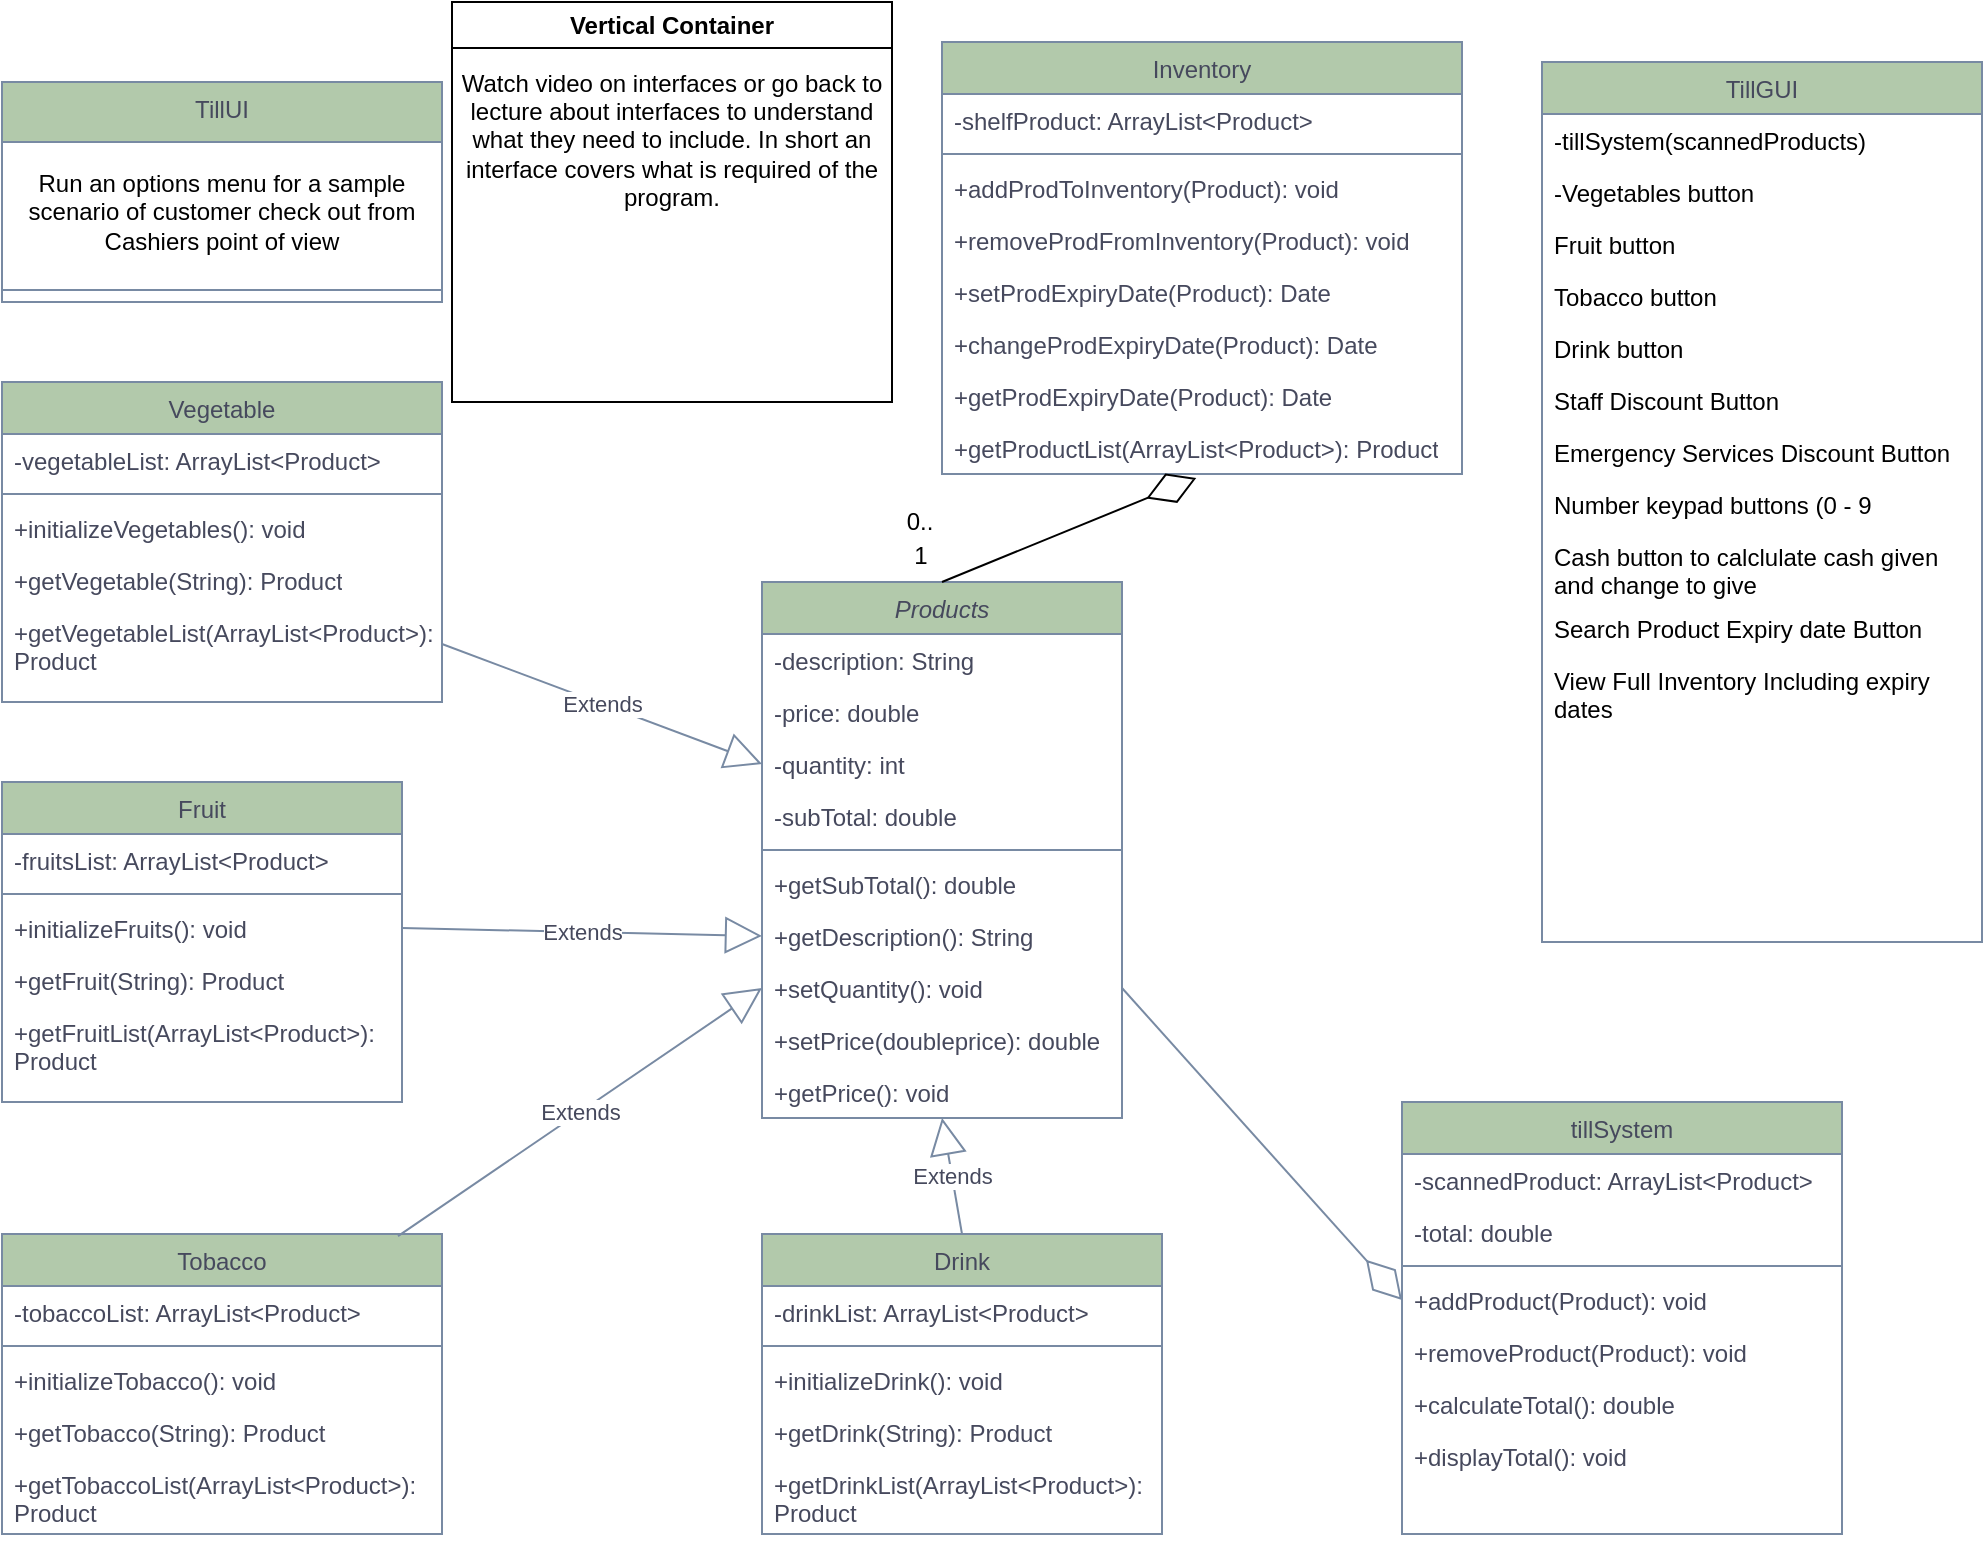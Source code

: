 <mxfile version="25.0.3">
  <diagram id="C5RBs43oDa-KdzZeNtuy" name="Page-1">
    <mxGraphModel grid="1" page="1" gridSize="10" guides="1" tooltips="1" connect="1" arrows="1" fold="1" pageScale="1" pageWidth="1169" pageHeight="827" math="0" shadow="0">
      <root>
        <mxCell id="WIyWlLk6GJQsqaUBKTNV-0" />
        <mxCell id="WIyWlLk6GJQsqaUBKTNV-1" parent="WIyWlLk6GJQsqaUBKTNV-0" />
        <mxCell id="zkfFHV4jXpPFQw0GAbJ--0" value="Products" style="swimlane;fontStyle=2;align=center;verticalAlign=top;childLayout=stackLayout;horizontal=1;startSize=26;horizontalStack=0;resizeParent=1;resizeLast=0;collapsible=1;marginBottom=0;rounded=0;shadow=0;strokeWidth=1;labelBackgroundColor=none;fillColor=#B2C9AB;strokeColor=#788AA3;fontColor=#46495D;" vertex="1" parent="WIyWlLk6GJQsqaUBKTNV-1">
          <mxGeometry x="520" y="300" width="180" height="268" as="geometry">
            <mxRectangle x="220" y="120" width="160" height="26" as="alternateBounds" />
          </mxGeometry>
        </mxCell>
        <mxCell id="zkfFHV4jXpPFQw0GAbJ--1" value="-description: String" style="text;align=left;verticalAlign=top;spacingLeft=4;spacingRight=4;overflow=hidden;rotatable=0;points=[[0,0.5],[1,0.5]];portConstraint=eastwest;labelBackgroundColor=none;fontColor=#46495D;" vertex="1" parent="zkfFHV4jXpPFQw0GAbJ--0">
          <mxGeometry y="26" width="180" height="26" as="geometry" />
        </mxCell>
        <mxCell id="zkfFHV4jXpPFQw0GAbJ--2" value="-price: double" style="text;align=left;verticalAlign=top;spacingLeft=4;spacingRight=4;overflow=hidden;rotatable=0;points=[[0,0.5],[1,0.5]];portConstraint=eastwest;rounded=0;shadow=0;html=0;labelBackgroundColor=none;fontColor=#46495D;" vertex="1" parent="zkfFHV4jXpPFQw0GAbJ--0">
          <mxGeometry y="52" width="180" height="26" as="geometry" />
        </mxCell>
        <mxCell id="zkfFHV4jXpPFQw0GAbJ--3" value="-quantity: int" style="text;align=left;verticalAlign=top;spacingLeft=4;spacingRight=4;overflow=hidden;rotatable=0;points=[[0,0.5],[1,0.5]];portConstraint=eastwest;rounded=0;shadow=0;html=0;labelBackgroundColor=none;fontColor=#46495D;" vertex="1" parent="zkfFHV4jXpPFQw0GAbJ--0">
          <mxGeometry y="78" width="180" height="26" as="geometry" />
        </mxCell>
        <mxCell id="tRB1hraWa2aU5Ltw4rKR-15" value="-subTotal: double" style="text;align=left;verticalAlign=top;spacingLeft=4;spacingRight=4;overflow=hidden;rotatable=0;points=[[0,0.5],[1,0.5]];portConstraint=eastwest;rounded=0;shadow=0;html=0;labelBackgroundColor=none;fontColor=#46495D;" vertex="1" parent="zkfFHV4jXpPFQw0GAbJ--0">
          <mxGeometry y="104" width="180" height="26" as="geometry" />
        </mxCell>
        <mxCell id="zkfFHV4jXpPFQw0GAbJ--4" value="" style="line;html=1;strokeWidth=1;align=left;verticalAlign=middle;spacingTop=-1;spacingLeft=3;spacingRight=3;rotatable=0;labelPosition=right;points=[];portConstraint=eastwest;labelBackgroundColor=none;fillColor=#B2C9AB;strokeColor=#788AA3;fontColor=#46495D;" vertex="1" parent="zkfFHV4jXpPFQw0GAbJ--0">
          <mxGeometry y="130" width="180" height="8" as="geometry" />
        </mxCell>
        <mxCell id="zkfFHV4jXpPFQw0GAbJ--5" value="+getSubTotal(): double  " style="text;align=left;verticalAlign=top;spacingLeft=4;spacingRight=4;overflow=hidden;rotatable=0;points=[[0,0.5],[1,0.5]];portConstraint=eastwest;labelBackgroundColor=none;fontColor=#46495D;" vertex="1" parent="zkfFHV4jXpPFQw0GAbJ--0">
          <mxGeometry y="138" width="180" height="26" as="geometry" />
        </mxCell>
        <mxCell id="tRB1hraWa2aU5Ltw4rKR-16" value="+getDescription(): String" style="text;align=left;verticalAlign=top;spacingLeft=4;spacingRight=4;overflow=hidden;rotatable=0;points=[[0,0.5],[1,0.5]];portConstraint=eastwest;labelBackgroundColor=none;fontColor=#46495D;" vertex="1" parent="zkfFHV4jXpPFQw0GAbJ--0">
          <mxGeometry y="164" width="180" height="26" as="geometry" />
        </mxCell>
        <mxCell id="tRB1hraWa2aU5Ltw4rKR-17" value="+setQuantity(): void" style="text;align=left;verticalAlign=top;spacingLeft=4;spacingRight=4;overflow=hidden;rotatable=0;points=[[0,0.5],[1,0.5]];portConstraint=eastwest;labelBackgroundColor=none;fontColor=#46495D;" vertex="1" parent="zkfFHV4jXpPFQw0GAbJ--0">
          <mxGeometry y="190" width="180" height="26" as="geometry" />
        </mxCell>
        <mxCell id="LBgUZAJBpAkBWCtoCEx2-34" value="+setPrice(doubleprice): double" style="text;align=left;verticalAlign=top;spacingLeft=4;spacingRight=4;overflow=hidden;rotatable=0;points=[[0,0.5],[1,0.5]];portConstraint=eastwest;labelBackgroundColor=none;fontColor=#46495D;" vertex="1" parent="zkfFHV4jXpPFQw0GAbJ--0">
          <mxGeometry y="216" width="180" height="26" as="geometry" />
        </mxCell>
        <mxCell id="LBgUZAJBpAkBWCtoCEx2-35" value="+getPrice(): void" style="text;align=left;verticalAlign=top;spacingLeft=4;spacingRight=4;overflow=hidden;rotatable=0;points=[[0,0.5],[1,0.5]];portConstraint=eastwest;labelBackgroundColor=none;fontColor=#46495D;" vertex="1" parent="zkfFHV4jXpPFQw0GAbJ--0">
          <mxGeometry y="242" width="180" height="26" as="geometry" />
        </mxCell>
        <mxCell id="zkfFHV4jXpPFQw0GAbJ--6" value="Vegetable" style="swimlane;fontStyle=0;align=center;verticalAlign=top;childLayout=stackLayout;horizontal=1;startSize=26;horizontalStack=0;resizeParent=1;resizeLast=0;collapsible=1;marginBottom=0;rounded=0;shadow=0;strokeWidth=1;labelBackgroundColor=none;fillColor=#B2C9AB;strokeColor=#788AA3;fontColor=#46495D;" vertex="1" parent="WIyWlLk6GJQsqaUBKTNV-1">
          <mxGeometry x="140" y="200" width="220" height="160" as="geometry">
            <mxRectangle x="130" y="380" width="160" height="26" as="alternateBounds" />
          </mxGeometry>
        </mxCell>
        <mxCell id="zkfFHV4jXpPFQw0GAbJ--7" value="-vegetableList: ArrayList&lt;Product&gt;" style="text;align=left;verticalAlign=top;spacingLeft=4;spacingRight=4;overflow=hidden;rotatable=0;points=[[0,0.5],[1,0.5]];portConstraint=eastwest;labelBackgroundColor=none;fontColor=#46495D;" vertex="1" parent="zkfFHV4jXpPFQw0GAbJ--6">
          <mxGeometry y="26" width="220" height="26" as="geometry" />
        </mxCell>
        <mxCell id="zkfFHV4jXpPFQw0GAbJ--9" value="" style="line;html=1;strokeWidth=1;align=left;verticalAlign=middle;spacingTop=-1;spacingLeft=3;spacingRight=3;rotatable=0;labelPosition=right;points=[];portConstraint=eastwest;labelBackgroundColor=none;fillColor=#B2C9AB;strokeColor=#788AA3;fontColor=#46495D;" vertex="1" parent="zkfFHV4jXpPFQw0GAbJ--6">
          <mxGeometry y="52" width="220" height="8" as="geometry" />
        </mxCell>
        <mxCell id="zkfFHV4jXpPFQw0GAbJ--11" value="+initializeVegetables(): void" style="text;align=left;verticalAlign=top;spacingLeft=4;spacingRight=4;overflow=hidden;rotatable=0;points=[[0,0.5],[1,0.5]];portConstraint=eastwest;labelBackgroundColor=none;fontColor=#46495D;" vertex="1" parent="zkfFHV4jXpPFQw0GAbJ--6">
          <mxGeometry y="60" width="220" height="26" as="geometry" />
        </mxCell>
        <mxCell id="tRB1hraWa2aU5Ltw4rKR-18" value="+getVegetable(String): Product" style="text;strokeColor=none;fillColor=none;align=left;verticalAlign=top;spacingLeft=4;spacingRight=4;overflow=hidden;rotatable=0;points=[[0,0.5],[1,0.5]];portConstraint=eastwest;whiteSpace=wrap;html=1;labelBackgroundColor=none;fontColor=#46495D;" vertex="1" parent="zkfFHV4jXpPFQw0GAbJ--6">
          <mxGeometry y="86" width="220" height="26" as="geometry" />
        </mxCell>
        <mxCell id="tRB1hraWa2aU5Ltw4rKR-42" value="+getVegetableList(ArrayList&amp;lt;Product&amp;gt;): Product" style="text;strokeColor=none;fillColor=none;align=left;verticalAlign=top;spacingLeft=4;spacingRight=4;overflow=hidden;rotatable=0;points=[[0,0.5],[1,0.5]];portConstraint=eastwest;whiteSpace=wrap;html=1;labelBackgroundColor=none;fontColor=#46495D;" vertex="1" parent="zkfFHV4jXpPFQw0GAbJ--6">
          <mxGeometry y="112" width="220" height="38" as="geometry" />
        </mxCell>
        <mxCell id="zkfFHV4jXpPFQw0GAbJ--13" value="Fruit" style="swimlane;fontStyle=0;align=center;verticalAlign=top;childLayout=stackLayout;horizontal=1;startSize=26;horizontalStack=0;resizeParent=1;resizeLast=0;collapsible=1;marginBottom=0;rounded=0;shadow=0;strokeWidth=1;labelBackgroundColor=none;fillColor=#B2C9AB;strokeColor=#788AA3;fontColor=#46495D;" vertex="1" parent="WIyWlLk6GJQsqaUBKTNV-1">
          <mxGeometry x="140" y="400" width="200" height="160" as="geometry">
            <mxRectangle x="340" y="380" width="170" height="26" as="alternateBounds" />
          </mxGeometry>
        </mxCell>
        <mxCell id="zkfFHV4jXpPFQw0GAbJ--14" value="-fruitsList: ArrayList&lt;Product&gt;" style="text;align=left;verticalAlign=top;spacingLeft=4;spacingRight=4;overflow=hidden;rotatable=0;points=[[0,0.5],[1,0.5]];portConstraint=eastwest;labelBackgroundColor=none;fontColor=#46495D;" vertex="1" parent="zkfFHV4jXpPFQw0GAbJ--13">
          <mxGeometry y="26" width="200" height="26" as="geometry" />
        </mxCell>
        <mxCell id="zkfFHV4jXpPFQw0GAbJ--15" value="" style="line;html=1;strokeWidth=1;align=left;verticalAlign=middle;spacingTop=-1;spacingLeft=3;spacingRight=3;rotatable=0;labelPosition=right;points=[];portConstraint=eastwest;labelBackgroundColor=none;fillColor=#B2C9AB;strokeColor=#788AA3;fontColor=#46495D;" vertex="1" parent="zkfFHV4jXpPFQw0GAbJ--13">
          <mxGeometry y="52" width="200" height="8" as="geometry" />
        </mxCell>
        <mxCell id="tRB1hraWa2aU5Ltw4rKR-19" value="+initializeFruits(): void" style="text;strokeColor=none;fillColor=none;align=left;verticalAlign=top;spacingLeft=4;spacingRight=4;overflow=hidden;rotatable=0;points=[[0,0.5],[1,0.5]];portConstraint=eastwest;whiteSpace=wrap;html=1;labelBackgroundColor=none;fontColor=#46495D;" vertex="1" parent="zkfFHV4jXpPFQw0GAbJ--13">
          <mxGeometry y="60" width="200" height="26" as="geometry" />
        </mxCell>
        <mxCell id="tRB1hraWa2aU5Ltw4rKR-20" value="+getFruit(String): Product" style="text;strokeColor=none;fillColor=none;align=left;verticalAlign=top;spacingLeft=4;spacingRight=4;overflow=hidden;rotatable=0;points=[[0,0.5],[1,0.5]];portConstraint=eastwest;whiteSpace=wrap;html=1;labelBackgroundColor=none;fontColor=#46495D;" vertex="1" parent="zkfFHV4jXpPFQw0GAbJ--13">
          <mxGeometry y="86" width="200" height="26" as="geometry" />
        </mxCell>
        <mxCell id="tRB1hraWa2aU5Ltw4rKR-43" value="+getFruitList(ArrayList&amp;lt;Product&amp;gt;): Product" style="text;strokeColor=none;fillColor=none;align=left;verticalAlign=top;spacingLeft=4;spacingRight=4;overflow=hidden;rotatable=0;points=[[0,0.5],[1,0.5]];portConstraint=eastwest;whiteSpace=wrap;html=1;labelBackgroundColor=none;fontColor=#46495D;" vertex="1" parent="zkfFHV4jXpPFQw0GAbJ--13">
          <mxGeometry y="112" width="200" height="38" as="geometry" />
        </mxCell>
        <mxCell id="zkfFHV4jXpPFQw0GAbJ--17" value="tillSystem" style="swimlane;fontStyle=0;align=center;verticalAlign=top;childLayout=stackLayout;horizontal=1;startSize=26;horizontalStack=0;resizeParent=1;resizeLast=0;collapsible=1;marginBottom=0;rounded=0;shadow=0;strokeWidth=1;labelBackgroundColor=none;fillColor=#B2C9AB;strokeColor=#788AA3;fontColor=#46495D;" vertex="1" parent="WIyWlLk6GJQsqaUBKTNV-1">
          <mxGeometry x="840" y="560" width="220" height="216" as="geometry">
            <mxRectangle x="550" y="140" width="160" height="26" as="alternateBounds" />
          </mxGeometry>
        </mxCell>
        <mxCell id="zkfFHV4jXpPFQw0GAbJ--20" value="-scannedProduct: ArrayList&lt;Product&gt;" style="text;align=left;verticalAlign=top;spacingLeft=4;spacingRight=4;overflow=hidden;rotatable=0;points=[[0,0.5],[1,0.5]];portConstraint=eastwest;rounded=0;shadow=0;html=0;labelBackgroundColor=none;fontColor=#46495D;" vertex="1" parent="zkfFHV4jXpPFQw0GAbJ--17">
          <mxGeometry y="26" width="220" height="26" as="geometry" />
        </mxCell>
        <mxCell id="zkfFHV4jXpPFQw0GAbJ--22" value="-total: double" style="text;align=left;verticalAlign=top;spacingLeft=4;spacingRight=4;overflow=hidden;rotatable=0;points=[[0,0.5],[1,0.5]];portConstraint=eastwest;rounded=0;shadow=0;html=0;labelBackgroundColor=none;fontColor=#46495D;" vertex="1" parent="zkfFHV4jXpPFQw0GAbJ--17">
          <mxGeometry y="52" width="220" height="26" as="geometry" />
        </mxCell>
        <mxCell id="zkfFHV4jXpPFQw0GAbJ--23" value="" style="line;html=1;strokeWidth=1;align=left;verticalAlign=middle;spacingTop=-1;spacingLeft=3;spacingRight=3;rotatable=0;labelPosition=right;points=[];portConstraint=eastwest;labelBackgroundColor=none;fillColor=#B2C9AB;strokeColor=#788AA3;fontColor=#46495D;" vertex="1" parent="zkfFHV4jXpPFQw0GAbJ--17">
          <mxGeometry y="78" width="220" height="8" as="geometry" />
        </mxCell>
        <mxCell id="zkfFHV4jXpPFQw0GAbJ--24" value="+addProduct(Product): void" style="text;align=left;verticalAlign=top;spacingLeft=4;spacingRight=4;overflow=hidden;rotatable=0;points=[[0,0.5],[1,0.5]];portConstraint=eastwest;labelBackgroundColor=none;fontColor=#46495D;" vertex="1" parent="zkfFHV4jXpPFQw0GAbJ--17">
          <mxGeometry y="86" width="220" height="26" as="geometry" />
        </mxCell>
        <mxCell id="tRB1hraWa2aU5Ltw4rKR-41" value="+removeProduct(Product): void" style="text;align=left;verticalAlign=top;spacingLeft=4;spacingRight=4;overflow=hidden;rotatable=0;points=[[0,0.5],[1,0.5]];portConstraint=eastwest;labelBackgroundColor=none;fontColor=#46495D;" vertex="1" parent="zkfFHV4jXpPFQw0GAbJ--17">
          <mxGeometry y="112" width="220" height="26" as="geometry" />
        </mxCell>
        <mxCell id="zkfFHV4jXpPFQw0GAbJ--25" value="+calculateTotal(): double" style="text;align=left;verticalAlign=top;spacingLeft=4;spacingRight=4;overflow=hidden;rotatable=0;points=[[0,0.5],[1,0.5]];portConstraint=eastwest;labelBackgroundColor=none;fontColor=#46495D;" vertex="1" parent="zkfFHV4jXpPFQw0GAbJ--17">
          <mxGeometry y="138" width="220" height="26" as="geometry" />
        </mxCell>
        <mxCell id="tRB1hraWa2aU5Ltw4rKR-33" value="+displayTotal(): void" style="text;align=left;verticalAlign=top;spacingLeft=4;spacingRight=4;overflow=hidden;rotatable=0;points=[[0,0.5],[1,0.5]];portConstraint=eastwest;labelBackgroundColor=none;fontColor=#46495D;" vertex="1" parent="zkfFHV4jXpPFQw0GAbJ--17">
          <mxGeometry y="164" width="220" height="26" as="geometry" />
        </mxCell>
        <mxCell id="tRB1hraWa2aU5Ltw4rKR-3" value="Drink" style="swimlane;fontStyle=0;align=center;verticalAlign=top;childLayout=stackLayout;horizontal=1;startSize=26;horizontalStack=0;resizeParent=1;resizeLast=0;collapsible=1;marginBottom=0;rounded=0;shadow=0;strokeWidth=1;labelBackgroundColor=none;fillColor=#B2C9AB;strokeColor=#788AA3;fontColor=#46495D;" vertex="1" parent="WIyWlLk6GJQsqaUBKTNV-1">
          <mxGeometry x="520" y="626" width="200" height="150" as="geometry">
            <mxRectangle x="130" y="380" width="160" height="26" as="alternateBounds" />
          </mxGeometry>
        </mxCell>
        <mxCell id="tRB1hraWa2aU5Ltw4rKR-21" value="-drinkList: ArrayList&lt;Product&gt;" style="text;align=left;verticalAlign=top;spacingLeft=4;spacingRight=4;overflow=hidden;rotatable=0;points=[[0,0.5],[1,0.5]];portConstraint=eastwest;labelBackgroundColor=none;fontColor=#46495D;" vertex="1" parent="tRB1hraWa2aU5Ltw4rKR-3">
          <mxGeometry y="26" width="200" height="26" as="geometry" />
        </mxCell>
        <mxCell id="tRB1hraWa2aU5Ltw4rKR-6" value="" style="line;html=1;strokeWidth=1;align=left;verticalAlign=middle;spacingTop=-1;spacingLeft=3;spacingRight=3;rotatable=0;labelPosition=right;points=[];portConstraint=eastwest;labelBackgroundColor=none;fillColor=#B2C9AB;strokeColor=#788AA3;fontColor=#46495D;" vertex="1" parent="tRB1hraWa2aU5Ltw4rKR-3">
          <mxGeometry y="52" width="200" height="8" as="geometry" />
        </mxCell>
        <mxCell id="tRB1hraWa2aU5Ltw4rKR-22" value="+initializeDrink(): void" style="text;strokeColor=none;fillColor=none;align=left;verticalAlign=top;spacingLeft=4;spacingRight=4;overflow=hidden;rotatable=0;points=[[0,0.5],[1,0.5]];portConstraint=eastwest;whiteSpace=wrap;html=1;labelBackgroundColor=none;fontColor=#46495D;" vertex="1" parent="tRB1hraWa2aU5Ltw4rKR-3">
          <mxGeometry y="60" width="200" height="26" as="geometry" />
        </mxCell>
        <mxCell id="tRB1hraWa2aU5Ltw4rKR-23" value="+getDrink(String): Product" style="text;strokeColor=none;fillColor=none;align=left;verticalAlign=top;spacingLeft=4;spacingRight=4;overflow=hidden;rotatable=0;points=[[0,0.5],[1,0.5]];portConstraint=eastwest;whiteSpace=wrap;html=1;labelBackgroundColor=none;fontColor=#46495D;" vertex="1" parent="tRB1hraWa2aU5Ltw4rKR-3">
          <mxGeometry y="86" width="200" height="26" as="geometry" />
        </mxCell>
        <mxCell id="tRB1hraWa2aU5Ltw4rKR-44" value="+getDrinkList(ArrayList&amp;lt;Product&amp;gt;): Product" style="text;strokeColor=none;fillColor=none;align=left;verticalAlign=top;spacingLeft=4;spacingRight=4;overflow=hidden;rotatable=0;points=[[0,0.5],[1,0.5]];portConstraint=eastwest;whiteSpace=wrap;html=1;labelBackgroundColor=none;fontColor=#46495D;" vertex="1" parent="tRB1hraWa2aU5Ltw4rKR-3">
          <mxGeometry y="112" width="200" height="38" as="geometry" />
        </mxCell>
        <mxCell id="tRB1hraWa2aU5Ltw4rKR-9" value="Tobacco" style="swimlane;fontStyle=0;align=center;verticalAlign=top;childLayout=stackLayout;horizontal=1;startSize=26;horizontalStack=0;resizeParent=1;resizeLast=0;collapsible=1;marginBottom=0;rounded=0;shadow=0;strokeWidth=1;labelBackgroundColor=none;fillColor=#B2C9AB;strokeColor=#788AA3;fontColor=#46495D;" vertex="1" parent="WIyWlLk6GJQsqaUBKTNV-1">
          <mxGeometry x="140" y="626" width="220" height="150" as="geometry">
            <mxRectangle x="130" y="380" width="160" height="26" as="alternateBounds" />
          </mxGeometry>
        </mxCell>
        <mxCell id="tRB1hraWa2aU5Ltw4rKR-24" value="-tobaccoList: ArrayList&lt;Product&gt;" style="text;align=left;verticalAlign=top;spacingLeft=4;spacingRight=4;overflow=hidden;rotatable=0;points=[[0,0.5],[1,0.5]];portConstraint=eastwest;labelBackgroundColor=none;fontColor=#46495D;" vertex="1" parent="tRB1hraWa2aU5Ltw4rKR-9">
          <mxGeometry y="26" width="220" height="26" as="geometry" />
        </mxCell>
        <mxCell id="tRB1hraWa2aU5Ltw4rKR-12" value="" style="line;html=1;strokeWidth=1;align=left;verticalAlign=middle;spacingTop=-1;spacingLeft=3;spacingRight=3;rotatable=0;labelPosition=right;points=[];portConstraint=eastwest;labelBackgroundColor=none;fillColor=#B2C9AB;strokeColor=#788AA3;fontColor=#46495D;" vertex="1" parent="tRB1hraWa2aU5Ltw4rKR-9">
          <mxGeometry y="52" width="220" height="8" as="geometry" />
        </mxCell>
        <mxCell id="tRB1hraWa2aU5Ltw4rKR-25" value="+initializeTobacco(): void" style="text;strokeColor=none;fillColor=none;align=left;verticalAlign=top;spacingLeft=4;spacingRight=4;overflow=hidden;rotatable=0;points=[[0,0.5],[1,0.5]];portConstraint=eastwest;whiteSpace=wrap;html=1;labelBackgroundColor=none;fontColor=#46495D;" vertex="1" parent="tRB1hraWa2aU5Ltw4rKR-9">
          <mxGeometry y="60" width="220" height="26" as="geometry" />
        </mxCell>
        <mxCell id="tRB1hraWa2aU5Ltw4rKR-26" value="+getTobacco(String): Product" style="text;strokeColor=none;fillColor=none;align=left;verticalAlign=top;spacingLeft=4;spacingRight=4;overflow=hidden;rotatable=0;points=[[0,0.5],[1,0.5]];portConstraint=eastwest;whiteSpace=wrap;html=1;labelBackgroundColor=none;fontColor=#46495D;" vertex="1" parent="tRB1hraWa2aU5Ltw4rKR-9">
          <mxGeometry y="86" width="220" height="26" as="geometry" />
        </mxCell>
        <mxCell id="tRB1hraWa2aU5Ltw4rKR-45" value="+getTobaccoList(ArrayList&amp;lt;Product&amp;gt;): Product" style="text;strokeColor=none;fillColor=none;align=left;verticalAlign=top;spacingLeft=4;spacingRight=4;overflow=hidden;rotatable=0;points=[[0,0.5],[1,0.5]];portConstraint=eastwest;whiteSpace=wrap;html=1;labelBackgroundColor=none;fontColor=#46495D;" vertex="1" parent="tRB1hraWa2aU5Ltw4rKR-9">
          <mxGeometry y="112" width="220" height="38" as="geometry" />
        </mxCell>
        <mxCell id="a_nhqcVZtkNCSBesv_J--1" value="Extends" style="endArrow=block;endSize=16;endFill=0;html=1;rounded=0;strokeColor=#788AA3;fontColor=#46495D;fillColor=#B2C9AB;exitX=0.5;exitY=0;exitDx=0;exitDy=0;entryX=0.5;entryY=1;entryDx=0;entryDy=0;" edge="1" parent="WIyWlLk6GJQsqaUBKTNV-1" source="tRB1hraWa2aU5Ltw4rKR-3" target="zkfFHV4jXpPFQw0GAbJ--0">
          <mxGeometry width="160" relative="1" as="geometry">
            <mxPoint x="700" y="340" as="sourcePoint" />
            <mxPoint x="620" y="550" as="targetPoint" />
          </mxGeometry>
        </mxCell>
        <mxCell id="a_nhqcVZtkNCSBesv_J--2" value="Extends" style="endArrow=block;endSize=16;endFill=0;html=1;rounded=0;strokeColor=#788AA3;fontColor=#46495D;fillColor=#B2C9AB;exitX=1;exitY=0.5;exitDx=0;exitDy=0;entryX=0;entryY=0.5;entryDx=0;entryDy=0;" edge="1" parent="WIyWlLk6GJQsqaUBKTNV-1" source="tRB1hraWa2aU5Ltw4rKR-42" target="zkfFHV4jXpPFQw0GAbJ--3">
          <mxGeometry width="160" relative="1" as="geometry">
            <mxPoint x="110" y="300" as="sourcePoint" />
            <mxPoint x="270" y="300" as="targetPoint" />
          </mxGeometry>
        </mxCell>
        <mxCell id="a_nhqcVZtkNCSBesv_J--3" value="Extends" style="endArrow=block;endSize=16;endFill=0;html=1;rounded=0;strokeColor=#788AA3;fontColor=#46495D;fillColor=#B2C9AB;exitX=1;exitY=0.5;exitDx=0;exitDy=0;entryX=0;entryY=0.5;entryDx=0;entryDy=0;" edge="1" parent="WIyWlLk6GJQsqaUBKTNV-1" source="tRB1hraWa2aU5Ltw4rKR-19" target="tRB1hraWa2aU5Ltw4rKR-16">
          <mxGeometry width="160" relative="1" as="geometry">
            <mxPoint x="410" y="330" as="sourcePoint" />
            <mxPoint x="570" y="330" as="targetPoint" />
          </mxGeometry>
        </mxCell>
        <mxCell id="a_nhqcVZtkNCSBesv_J--4" value="Extends" style="endArrow=block;endSize=16;endFill=0;html=1;rounded=0;strokeColor=#788AA3;fontColor=#46495D;fillColor=#B2C9AB;exitX=0.9;exitY=0.007;exitDx=0;exitDy=0;entryX=0;entryY=0.5;entryDx=0;entryDy=0;exitPerimeter=0;" edge="1" parent="WIyWlLk6GJQsqaUBKTNV-1" source="tRB1hraWa2aU5Ltw4rKR-9" target="tRB1hraWa2aU5Ltw4rKR-17">
          <mxGeometry width="160" relative="1" as="geometry">
            <mxPoint x="420" y="520" as="sourcePoint" />
            <mxPoint x="580" y="520" as="targetPoint" />
          </mxGeometry>
        </mxCell>
        <mxCell id="a_nhqcVZtkNCSBesv_J--5" value="" style="endArrow=diamondThin;endFill=0;endSize=24;html=1;rounded=0;strokeColor=#788AA3;fontColor=#46495D;fillColor=#B2C9AB;entryX=0;entryY=0.5;entryDx=0;entryDy=0;exitX=1;exitY=0.5;exitDx=0;exitDy=0;" edge="1" parent="WIyWlLk6GJQsqaUBKTNV-1" source="tRB1hraWa2aU5Ltw4rKR-17" target="zkfFHV4jXpPFQw0GAbJ--24">
          <mxGeometry width="160" relative="1" as="geometry">
            <mxPoint x="410" y="240" as="sourcePoint" />
            <mxPoint x="570" y="240" as="targetPoint" />
          </mxGeometry>
        </mxCell>
        <mxCell id="a_nhqcVZtkNCSBesv_J--7" value="TillUI" style="swimlane;fontStyle=0;align=center;verticalAlign=top;childLayout=stackLayout;horizontal=1;startSize=30;horizontalStack=0;resizeParent=1;resizeLast=0;collapsible=1;marginBottom=0;rounded=0;shadow=0;strokeWidth=1;labelBackgroundColor=none;fillColor=#B2C9AB;strokeColor=#788AA3;fontColor=#46495D;" vertex="1" parent="WIyWlLk6GJQsqaUBKTNV-1">
          <mxGeometry x="140" y="50" width="220" height="110" as="geometry">
            <mxRectangle x="130" y="380" width="160" height="26" as="alternateBounds" />
          </mxGeometry>
        </mxCell>
        <mxCell id="LBgUZAJBpAkBWCtoCEx2-0" value="Run an options menu for a sample scenario of customer check out from Cashiers point of view" style="text;html=1;align=center;verticalAlign=middle;whiteSpace=wrap;rounded=0;" vertex="1" parent="a_nhqcVZtkNCSBesv_J--7">
          <mxGeometry y="30" width="220" height="70" as="geometry" />
        </mxCell>
        <mxCell id="a_nhqcVZtkNCSBesv_J--9" value="" style="line;html=1;strokeWidth=1;align=left;verticalAlign=middle;spacingTop=-1;spacingLeft=3;spacingRight=3;rotatable=0;labelPosition=right;points=[];portConstraint=eastwest;labelBackgroundColor=none;fillColor=#B2C9AB;strokeColor=#788AA3;fontColor=#46495D;" vertex="1" parent="a_nhqcVZtkNCSBesv_J--7">
          <mxGeometry y="100" width="220" height="8" as="geometry" />
        </mxCell>
        <mxCell id="a_nhqcVZtkNCSBesv_J--13" value="TillGUI" style="swimlane;fontStyle=0;align=center;verticalAlign=top;childLayout=stackLayout;horizontal=1;startSize=26;horizontalStack=0;resizeParent=1;resizeLast=0;collapsible=1;marginBottom=0;rounded=0;shadow=0;strokeWidth=1;labelBackgroundColor=none;fillColor=#B2C9AB;strokeColor=#788AA3;fontColor=#46495D;" vertex="1" parent="WIyWlLk6GJQsqaUBKTNV-1">
          <mxGeometry x="910" y="40" width="220" height="440" as="geometry">
            <mxRectangle x="130" y="380" width="160" height="26" as="alternateBounds" />
          </mxGeometry>
        </mxCell>
        <mxCell id="LBgUZAJBpAkBWCtoCEx2-1" value="-tillSystem(scannedProducts)" style="text;strokeColor=none;fillColor=none;align=left;verticalAlign=top;spacingLeft=4;spacingRight=4;overflow=hidden;rotatable=0;points=[[0,0.5],[1,0.5]];portConstraint=eastwest;whiteSpace=wrap;html=1;" vertex="1" parent="a_nhqcVZtkNCSBesv_J--13">
          <mxGeometry y="26" width="220" height="26" as="geometry" />
        </mxCell>
        <mxCell id="LBgUZAJBpAkBWCtoCEx2-2" value="-Vegetables button" style="text;strokeColor=none;fillColor=none;align=left;verticalAlign=top;spacingLeft=4;spacingRight=4;overflow=hidden;rotatable=0;points=[[0,0.5],[1,0.5]];portConstraint=eastwest;whiteSpace=wrap;html=1;" vertex="1" parent="a_nhqcVZtkNCSBesv_J--13">
          <mxGeometry y="52" width="220" height="26" as="geometry" />
        </mxCell>
        <mxCell id="LBgUZAJBpAkBWCtoCEx2-3" value="Fruit button" style="text;strokeColor=none;fillColor=none;align=left;verticalAlign=top;spacingLeft=4;spacingRight=4;overflow=hidden;rotatable=0;points=[[0,0.5],[1,0.5]];portConstraint=eastwest;whiteSpace=wrap;html=1;" vertex="1" parent="a_nhqcVZtkNCSBesv_J--13">
          <mxGeometry y="78" width="220" height="26" as="geometry" />
        </mxCell>
        <mxCell id="LBgUZAJBpAkBWCtoCEx2-4" value="Tobacco button" style="text;strokeColor=none;fillColor=none;align=left;verticalAlign=top;spacingLeft=4;spacingRight=4;overflow=hidden;rotatable=0;points=[[0,0.5],[1,0.5]];portConstraint=eastwest;whiteSpace=wrap;html=1;" vertex="1" parent="a_nhqcVZtkNCSBesv_J--13">
          <mxGeometry y="104" width="220" height="26" as="geometry" />
        </mxCell>
        <mxCell id="LBgUZAJBpAkBWCtoCEx2-5" value="Drink button" style="text;strokeColor=none;fillColor=none;align=left;verticalAlign=top;spacingLeft=4;spacingRight=4;overflow=hidden;rotatable=0;points=[[0,0.5],[1,0.5]];portConstraint=eastwest;whiteSpace=wrap;html=1;" vertex="1" parent="a_nhqcVZtkNCSBesv_J--13">
          <mxGeometry y="130" width="220" height="26" as="geometry" />
        </mxCell>
        <mxCell id="LBgUZAJBpAkBWCtoCEx2-6" value="Staff Discount Button" style="text;strokeColor=none;fillColor=none;align=left;verticalAlign=top;spacingLeft=4;spacingRight=4;overflow=hidden;rotatable=0;points=[[0,0.5],[1,0.5]];portConstraint=eastwest;whiteSpace=wrap;html=1;" vertex="1" parent="a_nhqcVZtkNCSBesv_J--13">
          <mxGeometry y="156" width="220" height="26" as="geometry" />
        </mxCell>
        <mxCell id="LBgUZAJBpAkBWCtoCEx2-7" value="Emergency Services Discount Button" style="text;strokeColor=none;fillColor=none;align=left;verticalAlign=top;spacingLeft=4;spacingRight=4;overflow=hidden;rotatable=0;points=[[0,0.5],[1,0.5]];portConstraint=eastwest;whiteSpace=wrap;html=1;" vertex="1" parent="a_nhqcVZtkNCSBesv_J--13">
          <mxGeometry y="182" width="220" height="26" as="geometry" />
        </mxCell>
        <mxCell id="LBgUZAJBpAkBWCtoCEx2-8" value="Number keypad buttons (0 - 9" style="text;strokeColor=none;fillColor=none;align=left;verticalAlign=top;spacingLeft=4;spacingRight=4;overflow=hidden;rotatable=0;points=[[0,0.5],[1,0.5]];portConstraint=eastwest;whiteSpace=wrap;html=1;" vertex="1" parent="a_nhqcVZtkNCSBesv_J--13">
          <mxGeometry y="208" width="220" height="26" as="geometry" />
        </mxCell>
        <mxCell id="LBgUZAJBpAkBWCtoCEx2-9" value="Cash button to calclulate cash given and change to give" style="text;strokeColor=none;fillColor=none;align=left;verticalAlign=top;spacingLeft=4;spacingRight=4;overflow=hidden;rotatable=0;points=[[0,0.5],[1,0.5]];portConstraint=eastwest;whiteSpace=wrap;html=1;" vertex="1" parent="a_nhqcVZtkNCSBesv_J--13">
          <mxGeometry y="234" width="220" height="36" as="geometry" />
        </mxCell>
        <mxCell id="LBgUZAJBpAkBWCtoCEx2-10" value="Search Product Expiry date Button" style="text;strokeColor=none;fillColor=none;align=left;verticalAlign=top;spacingLeft=4;spacingRight=4;overflow=hidden;rotatable=0;points=[[0,0.5],[1,0.5]];portConstraint=eastwest;whiteSpace=wrap;html=1;" vertex="1" parent="a_nhqcVZtkNCSBesv_J--13">
          <mxGeometry y="270" width="220" height="26" as="geometry" />
        </mxCell>
        <mxCell id="LBgUZAJBpAkBWCtoCEx2-11" value="View Full Inventory Including expiry dates" style="text;strokeColor=none;fillColor=none;align=left;verticalAlign=top;spacingLeft=4;spacingRight=4;overflow=hidden;rotatable=0;points=[[0,0.5],[1,0.5]];portConstraint=eastwest;whiteSpace=wrap;html=1;" vertex="1" parent="a_nhqcVZtkNCSBesv_J--13">
          <mxGeometry y="296" width="220" height="34" as="geometry" />
        </mxCell>
        <mxCell id="LBgUZAJBpAkBWCtoCEx2-12" value="Inventory" style="swimlane;fontStyle=0;align=center;verticalAlign=top;childLayout=stackLayout;horizontal=1;startSize=26;horizontalStack=0;resizeParent=1;resizeParentMax=0;resizeLast=0;collapsible=1;marginBottom=0;whiteSpace=wrap;html=1;rounded=0;shadow=0;strokeColor=#788AA3;strokeWidth=1;fontFamily=Helvetica;fontSize=12;fontColor=#46495D;labelBackgroundColor=none;fillColor=#B2C9AB;" vertex="1" parent="WIyWlLk6GJQsqaUBKTNV-1">
          <mxGeometry x="610" y="30" width="260" height="216" as="geometry" />
        </mxCell>
        <mxCell id="LBgUZAJBpAkBWCtoCEx2-13" value="-shelfProduct: ArrayList&amp;lt;Product&amp;gt;" style="text;strokeColor=none;fillColor=none;align=left;verticalAlign=top;spacingLeft=4;spacingRight=4;overflow=hidden;rotatable=0;points=[[0,0.5],[1,0.5]];portConstraint=eastwest;whiteSpace=wrap;html=1;fontFamily=Helvetica;fontSize=12;fontColor=#46495D;fontStyle=0;labelBackgroundColor=none;" vertex="1" parent="LBgUZAJBpAkBWCtoCEx2-12">
          <mxGeometry y="26" width="260" height="26" as="geometry" />
        </mxCell>
        <mxCell id="LBgUZAJBpAkBWCtoCEx2-14" value="" style="line;strokeWidth=1;fillColor=#B2C9AB;align=center;verticalAlign=top;spacingTop=-1;spacingLeft=3;spacingRight=3;rotatable=0;labelPosition=right;points=[];portConstraint=eastwest;strokeColor=#788AA3;rounded=0;shadow=0;fontFamily=Helvetica;fontSize=12;fontColor=#46495D;fontStyle=0;labelBackgroundColor=none;" vertex="1" parent="LBgUZAJBpAkBWCtoCEx2-12">
          <mxGeometry y="52" width="260" height="8" as="geometry" />
        </mxCell>
        <mxCell id="LBgUZAJBpAkBWCtoCEx2-15" value="+addProdToInventory(Product): void" style="text;strokeColor=none;fillColor=none;align=left;verticalAlign=top;spacingLeft=4;spacingRight=4;overflow=hidden;rotatable=0;points=[[0,0.5],[1,0.5]];portConstraint=eastwest;whiteSpace=wrap;html=1;fontFamily=Helvetica;fontSize=12;fontColor=#46495D;fontStyle=0;labelBackgroundColor=none;" vertex="1" parent="LBgUZAJBpAkBWCtoCEx2-12">
          <mxGeometry y="60" width="260" height="26" as="geometry" />
        </mxCell>
        <mxCell id="LBgUZAJBpAkBWCtoCEx2-16" value="+removeProdFromInventory(Product): void" style="text;strokeColor=none;fillColor=none;align=left;verticalAlign=top;spacingLeft=4;spacingRight=4;overflow=hidden;rotatable=0;points=[[0,0.5],[1,0.5]];portConstraint=eastwest;whiteSpace=wrap;html=1;fontFamily=Helvetica;fontSize=12;fontColor=#46495D;fontStyle=0;labelBackgroundColor=none;" vertex="1" parent="LBgUZAJBpAkBWCtoCEx2-12">
          <mxGeometry y="86" width="260" height="26" as="geometry" />
        </mxCell>
        <mxCell id="LBgUZAJBpAkBWCtoCEx2-17" value="+setProdExpiryDate(Product): Date" style="text;strokeColor=none;fillColor=none;align=left;verticalAlign=top;spacingLeft=4;spacingRight=4;overflow=hidden;rotatable=0;points=[[0,0.5],[1,0.5]];portConstraint=eastwest;whiteSpace=wrap;html=1;fontFamily=Helvetica;fontSize=12;fontColor=#46495D;fontStyle=0;labelBackgroundColor=none;" vertex="1" parent="LBgUZAJBpAkBWCtoCEx2-12">
          <mxGeometry y="112" width="260" height="26" as="geometry" />
        </mxCell>
        <mxCell id="LBgUZAJBpAkBWCtoCEx2-18" value="+changeProdExpiryDate(Product): Date" style="text;strokeColor=none;fillColor=none;align=left;verticalAlign=top;spacingLeft=4;spacingRight=4;overflow=hidden;rotatable=0;points=[[0,0.5],[1,0.5]];portConstraint=eastwest;whiteSpace=wrap;html=1;fontFamily=Helvetica;fontSize=12;fontColor=#46495D;fontStyle=0;labelBackgroundColor=none;" vertex="1" parent="LBgUZAJBpAkBWCtoCEx2-12">
          <mxGeometry y="138" width="260" height="26" as="geometry" />
        </mxCell>
        <mxCell id="LBgUZAJBpAkBWCtoCEx2-19" value="+getProdExpiryDate(Product): Date" style="text;strokeColor=none;fillColor=none;align=left;verticalAlign=top;spacingLeft=4;spacingRight=4;overflow=hidden;rotatable=0;points=[[0,0.5],[1,0.5]];portConstraint=eastwest;whiteSpace=wrap;html=1;fontFamily=Helvetica;fontSize=12;fontColor=#46495D;fontStyle=0;labelBackgroundColor=none;" vertex="1" parent="LBgUZAJBpAkBWCtoCEx2-12">
          <mxGeometry y="164" width="260" height="26" as="geometry" />
        </mxCell>
        <mxCell id="LBgUZAJBpAkBWCtoCEx2-20" value="+getProductList(ArrayList&amp;lt;Product&amp;gt;): Product" style="text;strokeColor=none;fillColor=none;align=left;verticalAlign=top;spacingLeft=4;spacingRight=4;overflow=hidden;rotatable=0;points=[[0,0.5],[1,0.5]];portConstraint=eastwest;whiteSpace=wrap;html=1;fontFamily=Helvetica;fontSize=12;fontColor=#46495D;fontStyle=0;labelBackgroundColor=none;" vertex="1" parent="LBgUZAJBpAkBWCtoCEx2-12">
          <mxGeometry y="190" width="260" height="26" as="geometry" />
        </mxCell>
        <mxCell id="LBgUZAJBpAkBWCtoCEx2-26" value="1" style="text;html=1;align=center;verticalAlign=middle;whiteSpace=wrap;rounded=0;" vertex="1" parent="WIyWlLk6GJQsqaUBKTNV-1">
          <mxGeometry x="595.5" y="280" width="7" height="14" as="geometry" />
        </mxCell>
        <mxCell id="LBgUZAJBpAkBWCtoCEx2-25" value="" style="group" connectable="0" vertex="1" parent="WIyWlLk6GJQsqaUBKTNV-1">
          <mxGeometry x="592" y="260" width="14" height="20" as="geometry" />
        </mxCell>
        <mxCell id="LBgUZAJBpAkBWCtoCEx2-23" value="" style="endArrow=diamondThin;endFill=0;endSize=24;html=1;rounded=0;entryX=0.489;entryY=1.077;entryDx=0;entryDy=0;entryPerimeter=0;exitX=0.5;exitY=0;exitDx=0;exitDy=0;" edge="1" parent="LBgUZAJBpAkBWCtoCEx2-25" source="zkfFHV4jXpPFQw0GAbJ--0" target="LBgUZAJBpAkBWCtoCEx2-20">
          <mxGeometry width="160" relative="1" as="geometry">
            <mxPoint x="-42" y="10" as="sourcePoint" />
            <mxPoint x="70" y="10" as="targetPoint" />
          </mxGeometry>
        </mxCell>
        <mxCell id="LBgUZAJBpAkBWCtoCEx2-24" value="0.." style="text;html=1;align=center;verticalAlign=middle;whiteSpace=wrap;rounded=0;" vertex="1" parent="LBgUZAJBpAkBWCtoCEx2-25">
          <mxGeometry width="14" height="20" as="geometry" />
        </mxCell>
        <mxCell id="2jmXNf7c_xJhnHNN-KRq-0" value="Vertical Container" style="swimlane;whiteSpace=wrap;html=1;" vertex="1" parent="WIyWlLk6GJQsqaUBKTNV-1">
          <mxGeometry x="365" y="10" width="220" height="200" as="geometry" />
        </mxCell>
        <mxCell id="2jmXNf7c_xJhnHNN-KRq-2" value="Watch video on interfaces or go back to lecture about interfaces to understand what they need to include. In short an interface covers what is required of the program." style="text;html=1;align=center;verticalAlign=middle;whiteSpace=wrap;rounded=0;" vertex="1" parent="2jmXNf7c_xJhnHNN-KRq-0">
          <mxGeometry y="24" width="220" height="90" as="geometry" />
        </mxCell>
      </root>
    </mxGraphModel>
  </diagram>
</mxfile>
